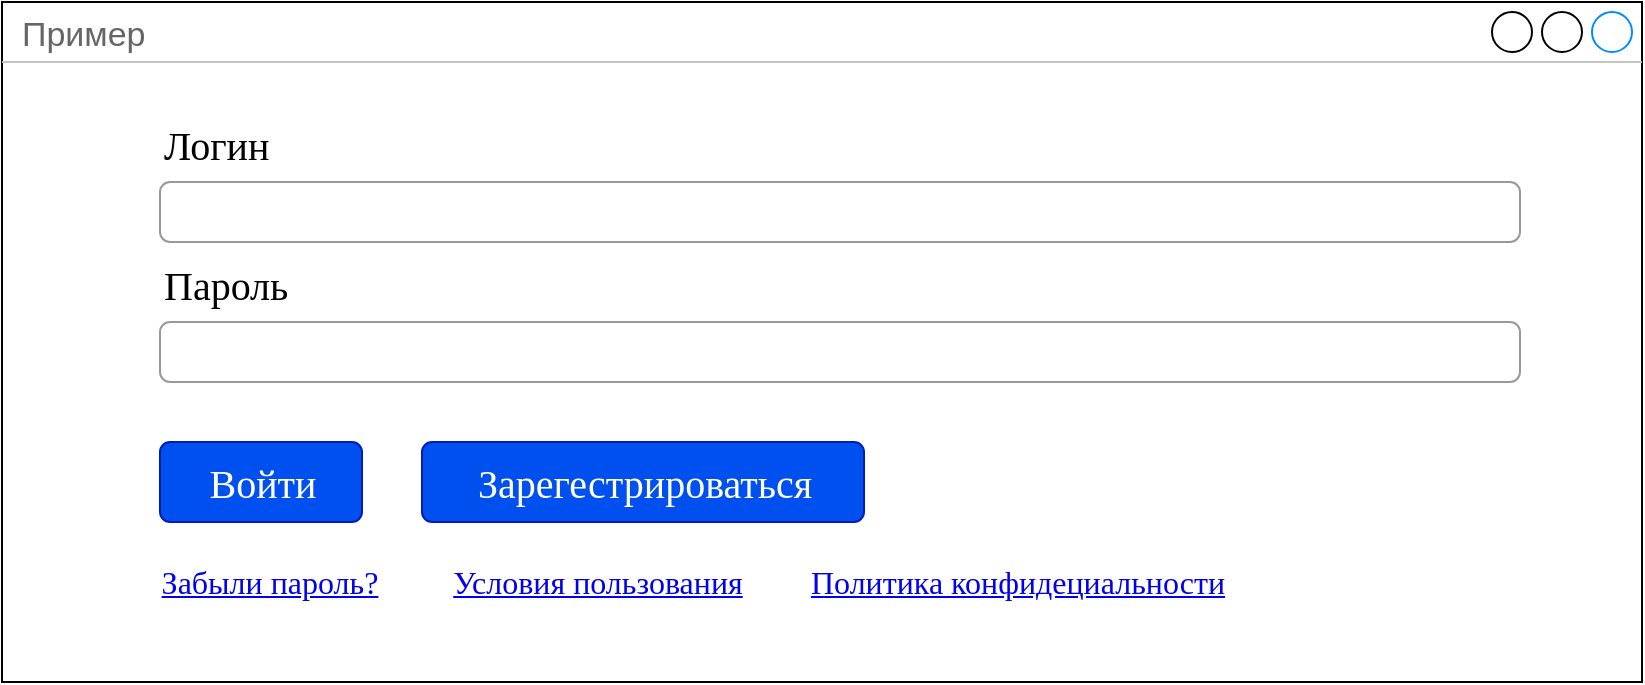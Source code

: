 <mxfile version="22.0.3" type="device" pages="5">
  <diagram id="C5RBs43oDa-KdzZeNtuy" name="Login screen">
    <mxGraphModel dx="1668" dy="974" grid="1" gridSize="10" guides="1" tooltips="1" connect="1" arrows="1" fold="1" page="1" pageScale="1" pageWidth="827" pageHeight="1169" math="0" shadow="0">
      <root>
        <mxCell id="WIyWlLk6GJQsqaUBKTNV-0" />
        <mxCell id="WIyWlLk6GJQsqaUBKTNV-1" parent="WIyWlLk6GJQsqaUBKTNV-0" />
        <mxCell id="_Xf8jzLifvAwVVOiHjZx-0" value="Пример" style="strokeWidth=1;shadow=0;dashed=0;align=center;html=1;shape=mxgraph.mockup.containers.window;align=left;verticalAlign=top;spacingLeft=8;strokeColor2=#008cff;strokeColor3=#c4c4c4;fontColor=#666666;mainText=;fontSize=17;labelBackgroundColor=none;whiteSpace=wrap;" vertex="1" parent="WIyWlLk6GJQsqaUBKTNV-1">
          <mxGeometry width="820" height="340" as="geometry" />
        </mxCell>
        <mxCell id="o5v_RuGt0bPiSBh93b0e-0" value="Логин" style="fillColor=none;strokeColor=none;align=left;fontSize=20;fontFamily=Times New Roman;" parent="WIyWlLk6GJQsqaUBKTNV-1" vertex="1">
          <mxGeometry width="260" height="40" relative="1" as="geometry">
            <mxPoint x="79" y="50" as="offset" />
          </mxGeometry>
        </mxCell>
        <mxCell id="o5v_RuGt0bPiSBh93b0e-1" value="" style="html=1;shadow=0;dashed=0;shape=mxgraph.bootstrap.rrect;rSize=5;fillColor=none;strokeColor=#999999;align=left;spacing=15;fontSize=14;fontColor=#6C767D;fontFamily=Times New Roman;" parent="WIyWlLk6GJQsqaUBKTNV-1" vertex="1">
          <mxGeometry width="680" height="30" relative="1" as="geometry">
            <mxPoint x="79" y="90" as="offset" />
          </mxGeometry>
        </mxCell>
        <mxCell id="o5v_RuGt0bPiSBh93b0e-3" value="Пароль" style="fillColor=none;strokeColor=none;align=left;fontSize=20;fontFamily=Times New Roman;" parent="WIyWlLk6GJQsqaUBKTNV-1" vertex="1">
          <mxGeometry width="260" height="40" relative="1" as="geometry">
            <mxPoint x="79" y="120" as="offset" />
          </mxGeometry>
        </mxCell>
        <mxCell id="o5v_RuGt0bPiSBh93b0e-4" value="" style="html=1;shadow=0;dashed=0;shape=mxgraph.bootstrap.rrect;rSize=5;fillColor=none;strokeColor=#999999;align=left;spacing=15;fontSize=14;fontColor=#6C767D;fontFamily=Times New Roman;" parent="WIyWlLk6GJQsqaUBKTNV-1" vertex="1">
          <mxGeometry width="680" height="30" relative="1" as="geometry">
            <mxPoint x="79" y="160" as="offset" />
          </mxGeometry>
        </mxCell>
        <mxCell id="o5v_RuGt0bPiSBh93b0e-6" value="Войти" style="html=1;shadow=0;dashed=0;shape=mxgraph.bootstrap.rrect;rSize=5;fillColor=#0085FC;strokeColor=none;align=center;fontSize=14;fontColor=#FFFFFF;fontFamily=Times New Roman;" parent="WIyWlLk6GJQsqaUBKTNV-1" vertex="1">
          <mxGeometry width="70" height="40" relative="1" as="geometry">
            <mxPoint x="79" y="220" as="offset" />
          </mxGeometry>
        </mxCell>
        <mxCell id="o5v_RuGt0bPiSBh93b0e-7" value="&lt;font style=&quot;font-size: 20px;&quot;&gt;Войти&lt;/font&gt;" style="html=1;shadow=0;dashed=0;shape=mxgraph.bootstrap.rrect;rSize=5;fillColor=#0050ef;strokeColor=#001DBC;align=center;fontSize=14;fontColor=#ffffff;fontFamily=Times New Roman;" parent="WIyWlLk6GJQsqaUBKTNV-1" vertex="1">
          <mxGeometry x="79" y="220" width="101" height="40" as="geometry" />
        </mxCell>
        <mxCell id="o5v_RuGt0bPiSBh93b0e-8" value="Зарегестрироваться" style="html=1;shadow=0;dashed=0;shape=mxgraph.bootstrap.rrect;rSize=5;fillColor=#0050ef;strokeColor=#001DBC;align=center;fontSize=20;fontColor=#ffffff;fontFamily=Times New Roman;" parent="WIyWlLk6GJQsqaUBKTNV-1" vertex="1">
          <mxGeometry x="210" y="220" width="221" height="40" as="geometry" />
        </mxCell>
        <UserObject label="Забыли пароль?" link="https://www.draw.io" id="o5v_RuGt0bPiSBh93b0e-10">
          <mxCell style="text;html=1;strokeColor=none;fillColor=none;whiteSpace=wrap;align=center;verticalAlign=middle;fontColor=#0000EE;fontStyle=4;fontFamily=Times New Roman;fontSize=16;" parent="WIyWlLk6GJQsqaUBKTNV-1" vertex="1">
            <mxGeometry x="69" y="270" width="130" height="40" as="geometry" />
          </mxCell>
        </UserObject>
        <UserObject label="Условия пользования" link="https://www.draw.io" id="o5v_RuGt0bPiSBh93b0e-11">
          <mxCell style="text;html=1;strokeColor=none;fillColor=none;whiteSpace=wrap;align=center;verticalAlign=middle;fontColor=#0000EE;fontStyle=4;fontFamily=Times New Roman;fontSize=16;" parent="WIyWlLk6GJQsqaUBKTNV-1" vertex="1">
            <mxGeometry x="220" y="270" width="156" height="40" as="geometry" />
          </mxCell>
        </UserObject>
        <UserObject label="Политика конфидециальности" link="https://www.draw.io" id="o5v_RuGt0bPiSBh93b0e-12">
          <mxCell style="text;html=1;strokeColor=none;fillColor=none;whiteSpace=wrap;align=center;verticalAlign=middle;fontColor=#0000EE;fontStyle=4;fontFamily=Times New Roman;fontSize=16;" parent="WIyWlLk6GJQsqaUBKTNV-1" vertex="1">
            <mxGeometry x="400" y="270" width="216" height="40" as="geometry" />
          </mxCell>
        </UserObject>
      </root>
    </mxGraphModel>
  </diagram>
  <diagram id="Lb3aVdWIwpXPXD3H8pVa" name="Main screen">
    <mxGraphModel dx="1418" dy="828" grid="1" gridSize="10" guides="1" tooltips="1" connect="1" arrows="1" fold="1" page="1" pageScale="1" pageWidth="827" pageHeight="1169" math="0" shadow="0">
      <root>
        <mxCell id="0" />
        <mxCell id="1" parent="0" />
        <mxCell id="Kpa2wtbLdazwyNUupC8n-1" value="Пример" style="strokeWidth=1;shadow=0;dashed=0;align=center;html=1;shape=mxgraph.mockup.containers.window;align=left;verticalAlign=top;spacingLeft=8;strokeColor2=#008cff;strokeColor3=#c4c4c4;fontColor=#666666;mainText=;fontSize=17;labelBackgroundColor=none;whiteSpace=wrap;" vertex="1" parent="1">
          <mxGeometry width="820" height="290" as="geometry" />
        </mxCell>
        <mxCell id="m05NOQ2zas2y1Qg4LJAP-6" value="&lt;font style=&quot;font-size: 20px;&quot; face=&quot;Times New Roman&quot;&gt;Проекты&lt;/font&gt;" style="swimlane;fontStyle=0;childLayout=stackLayout;horizontal=1;startSize=30;horizontalStack=0;resizeParent=1;resizeParentMax=0;resizeLast=0;collapsible=1;marginBottom=0;whiteSpace=wrap;html=1;movable=1;resizable=1;rotatable=1;deletable=1;editable=1;locked=0;connectable=1;" parent="1" vertex="1">
          <mxGeometry x="395" y="60" width="350" height="190" as="geometry" />
        </mxCell>
        <mxCell id="m05NOQ2zas2y1Qg4LJAP-7" value="&lt;font style=&quot;font-size: 20px;&quot;&gt;&amp;nbsp; Название&lt;/font&gt;" style="text;strokeColor=none;fillColor=none;align=left;verticalAlign=middle;spacingLeft=4;spacingRight=4;overflow=hidden;points=[[0,0.5],[1,0.5]];portConstraint=eastwest;rotatable=1;whiteSpace=wrap;html=1;fontFamily=Times New Roman;movable=1;resizable=1;deletable=1;editable=1;locked=0;connectable=1;" parent="m05NOQ2zas2y1Qg4LJAP-6" vertex="1">
          <mxGeometry y="30" width="350" height="50" as="geometry" />
        </mxCell>
        <mxCell id="m05NOQ2zas2y1Qg4LJAP-8" value="&lt;font style=&quot;font-size: 20px;&quot;&gt;&amp;nbsp; Название&lt;/font&gt;" style="text;strokeColor=none;fillColor=none;align=left;verticalAlign=middle;spacingLeft=4;spacingRight=4;overflow=hidden;points=[[0,0.5],[1,0.5]];portConstraint=eastwest;rotatable=1;whiteSpace=wrap;html=1;fontFamily=Times New Roman;movable=1;resizable=1;deletable=1;editable=1;locked=0;connectable=1;" parent="m05NOQ2zas2y1Qg4LJAP-6" vertex="1">
          <mxGeometry y="80" width="350" height="50" as="geometry" />
        </mxCell>
        <mxCell id="m05NOQ2zas2y1Qg4LJAP-9" value="&lt;font face=&quot;Times New Roman&quot; style=&quot;font-size: 20px;&quot;&gt;&amp;nbsp; Название&lt;/font&gt;" style="text;strokeColor=none;fillColor=none;align=left;verticalAlign=middle;spacingLeft=4;spacingRight=4;overflow=hidden;points=[[0,0.5],[1,0.5]];portConstraint=eastwest;rotatable=1;whiteSpace=wrap;html=1;movable=1;resizable=1;deletable=1;editable=1;locked=0;connectable=1;" parent="m05NOQ2zas2y1Qg4LJAP-6" vertex="1">
          <mxGeometry y="130" width="350" height="60" as="geometry" />
        </mxCell>
        <mxCell id="m05NOQ2zas2y1Qg4LJAP-1" value="" style="rounded=0;whiteSpace=wrap;html=1;" parent="1" vertex="1">
          <mxGeometry x="70" y="60" width="280" height="190" as="geometry" />
        </mxCell>
        <mxCell id="m05NOQ2zas2y1Qg4LJAP-2" value="&lt;font style=&quot;font-size: 20px;&quot;&gt;Проекты&lt;/font&gt;" style="text;html=1;strokeColor=none;fillColor=none;align=left;verticalAlign=middle;whiteSpace=wrap;rounded=0;fontFamily=Times New Roman;" parent="1" vertex="1">
          <mxGeometry x="80" y="80" width="110" height="30" as="geometry" />
        </mxCell>
        <mxCell id="m05NOQ2zas2y1Qg4LJAP-3" value="&lt;div style=&quot;&quot;&gt;&lt;span style=&quot;font-size: 20px; background-color: initial;&quot;&gt;Задачи&lt;/span&gt;&lt;/div&gt;" style="text;html=1;strokeColor=none;fillColor=none;align=left;verticalAlign=middle;whiteSpace=wrap;rounded=0;fontFamily=Times New Roman;" parent="1" vertex="1">
          <mxGeometry x="80" y="120" width="110" height="30" as="geometry" />
        </mxCell>
        <mxCell id="m05NOQ2zas2y1Qg4LJAP-4" value="&lt;font style=&quot;font-size: 20px;&quot;&gt;Календарь&lt;/font&gt;" style="text;html=1;strokeColor=none;fillColor=none;align=left;verticalAlign=middle;whiteSpace=wrap;rounded=0;fontFamily=Times New Roman;" parent="1" vertex="1">
          <mxGeometry x="80" y="160" width="110" height="30" as="geometry" />
        </mxCell>
        <mxCell id="m05NOQ2zas2y1Qg4LJAP-5" value="&lt;font style=&quot;font-size: 20px;&quot;&gt;Профиль&lt;/font&gt;" style="text;html=1;strokeColor=none;fillColor=none;align=left;verticalAlign=middle;whiteSpace=wrap;rounded=0;fontFamily=Times New Roman;" parent="1" vertex="1">
          <mxGeometry x="80" y="200" width="110" height="30" as="geometry" />
        </mxCell>
        <mxCell id="FUR7wzRC1bH5YTmGmZWL-6" value="&lt;font face=&quot;Times New Roman&quot; style=&quot;font-size: 20px;&quot;&gt;К проекту&lt;/font&gt;" style="rounded=1;fillColor=#0050ef;strokeColor=#001DBC;html=1;whiteSpace=wrap;fontColor=#ffffff;align=center;verticalAlign=middle;fontStyle=0;fontSize=12;sketch=0;movable=1;resizable=1;rotatable=1;deletable=1;editable=1;locked=0;connectable=1;" parent="1" vertex="1">
          <mxGeometry x="605" y="102" width="126" height="33" as="geometry" />
        </mxCell>
        <mxCell id="FUR7wzRC1bH5YTmGmZWL-7" value="&lt;font face=&quot;Times New Roman&quot; style=&quot;font-size: 20px;&quot;&gt;К проекту&lt;/font&gt;" style="rounded=1;fillColor=#0057D8;strokeColor=none;html=1;whiteSpace=wrap;fontColor=#ffffff;align=center;verticalAlign=middle;fontStyle=0;fontSize=12;sketch=0;movable=1;resizable=1;rotatable=1;deletable=1;editable=1;locked=0;connectable=1;" parent="1" vertex="1">
          <mxGeometry x="605" y="153" width="126" height="33" as="geometry" />
        </mxCell>
        <mxCell id="FUR7wzRC1bH5YTmGmZWL-8" value="&lt;font face=&quot;Times New Roman&quot; style=&quot;font-size: 20px;&quot;&gt;К проекту&lt;/font&gt;" style="rounded=1;fillColor=#0057D8;strokeColor=none;html=1;whiteSpace=wrap;fontColor=#ffffff;align=center;verticalAlign=middle;fontStyle=0;fontSize=12;sketch=0;movable=1;resizable=1;rotatable=1;deletable=1;editable=1;locked=0;connectable=1;" parent="1" vertex="1">
          <mxGeometry x="605" y="207" width="126" height="33" as="geometry" />
        </mxCell>
        <mxCell id="FUR7wzRC1bH5YTmGmZWL-9" value="&lt;font face=&quot;Times New Roman&quot;&gt;Статус&lt;/font&gt;" style="text;html=1;strokeColor=none;fillColor=none;align=center;verticalAlign=middle;whiteSpace=wrap;rounded=0;movable=1;resizable=1;rotatable=1;deletable=1;editable=1;locked=0;connectable=1;" parent="1" vertex="1">
          <mxGeometry x="505" y="102" width="70" height="30" as="geometry" />
        </mxCell>
        <mxCell id="FUR7wzRC1bH5YTmGmZWL-10" value="&lt;font face=&quot;Times New Roman&quot;&gt;Статус&lt;/font&gt;" style="text;html=1;strokeColor=none;fillColor=none;align=center;verticalAlign=middle;whiteSpace=wrap;rounded=0;movable=1;resizable=1;rotatable=1;deletable=1;editable=1;locked=0;connectable=1;" parent="1" vertex="1">
          <mxGeometry x="505" y="156" width="70" height="30" as="geometry" />
        </mxCell>
        <mxCell id="FUR7wzRC1bH5YTmGmZWL-11" value="&lt;font face=&quot;Times New Roman&quot;&gt;Статус&lt;/font&gt;" style="text;html=1;strokeColor=none;fillColor=none;align=center;verticalAlign=middle;whiteSpace=wrap;rounded=0;movable=1;resizable=1;rotatable=1;deletable=1;editable=1;locked=0;connectable=1;" parent="1" vertex="1">
          <mxGeometry x="505" y="210" width="70" height="30" as="geometry" />
        </mxCell>
      </root>
    </mxGraphModel>
  </diagram>
  <diagram id="WJ_cxe6x_YXA9jYFeaaU" name="Project details">
    <mxGraphModel dx="1418" dy="828" grid="1" gridSize="10" guides="1" tooltips="1" connect="1" arrows="1" fold="1" page="1" pageScale="1" pageWidth="827" pageHeight="1169" math="0" shadow="0">
      <root>
        <mxCell id="0" />
        <mxCell id="1" parent="0" />
        <mxCell id="7Xv8kAJrKxIeEgm71Vfs-1" value="Пример" style="strokeWidth=1;shadow=0;dashed=0;align=center;html=1;shape=mxgraph.mockup.containers.window;align=left;verticalAlign=top;spacingLeft=8;strokeColor2=#008cff;strokeColor3=#c4c4c4;fontColor=#666666;mainText=;fontSize=17;labelBackgroundColor=none;whiteSpace=wrap;" vertex="1" parent="1">
          <mxGeometry width="820" height="380" as="geometry" />
        </mxCell>
        <mxCell id="K7BYzkR6KYvUp_-vjZ2B-1" value="&lt;font face=&quot;Times New Roman&quot; style=&quot;font-size: 24px;&quot;&gt;Название проекта&lt;/font&gt;" style="text;html=1;strokeColor=none;fillColor=none;align=left;verticalAlign=middle;whiteSpace=wrap;rounded=0;fontSize=24;" parent="1" vertex="1">
          <mxGeometry x="80" y="50" width="194" height="30" as="geometry" />
        </mxCell>
        <mxCell id="_a7tyg3w_97XcT5o7c1h-1" value="&lt;div style=&quot;text-align: justify;&quot;&gt;&lt;span style=&quot;font-size: 20px; font-family: &amp;quot;Times New Roman&amp;quot;; background-color: initial;&quot;&gt;Лорем ипсум гфурдпжфрцкэпшщйоп кпрй фкджппр ыяврма флмпкро&amp;nbsp; пацкрфпор ф&lt;/span&gt;&lt;span style=&quot;font-size: 20px; font-family: &amp;quot;Times New Roman&amp;quot;; background-color: initial;&quot;&gt;Лорем ипсум гфурдпжфрцкэпшщйоп кпрй фкджппр ыяврма флфмпкро&amp;nbsp; пацкрфпор ф&lt;/span&gt;&lt;/div&gt;" style="text;html=1;strokeColor=none;fillColor=none;align=center;verticalAlign=middle;whiteSpace=wrap;rounded=0;" parent="1" vertex="1">
          <mxGeometry x="80" y="90" width="680" height="80" as="geometry" />
        </mxCell>
        <mxCell id="_a7tyg3w_97XcT5o7c1h-4" value="" style="verticalLabelPosition=bottom;verticalAlign=top;html=1;shadow=0;dashed=0;strokeWidth=3;shape=mxgraph.android.progressBar;strokeColor=#001DBC;dx1=0.8;dx2=0.6;strokeWidth=2;fillColor=#0050ef;fontColor=#ffffff;" parent="1" vertex="1">
          <mxGeometry x="80" y="152" width="680" height="85" as="geometry" />
        </mxCell>
        <mxCell id="_a7tyg3w_97XcT5o7c1h-9" value="" style="childLayout=tableLayout;recursiveResize=0;shadow=0;fillColor=none;fontSize=16;" parent="1" vertex="1">
          <mxGeometry x="90" y="240" width="670" height="40" as="geometry" />
        </mxCell>
        <mxCell id="_a7tyg3w_97XcT5o7c1h-10" value="" style="shape=tableRow;horizontal=0;startSize=0;swimlaneHead=0;swimlaneBody=0;top=0;left=0;bottom=0;right=0;dropTarget=0;collapsible=0;recursiveResize=0;expand=0;fontStyle=0;fillColor=none;strokeColor=inherit;" parent="_a7tyg3w_97XcT5o7c1h-9" vertex="1">
          <mxGeometry width="670" height="40" as="geometry" />
        </mxCell>
        <mxCell id="_a7tyg3w_97XcT5o7c1h-11" value="&lt;font face=&quot;Times New Roman&quot; style=&quot;font-size: 20px;&quot;&gt;Название задачи&lt;/font&gt;" style="connectable=0;recursiveResize=0;strokeColor=inherit;fillColor=none;align=center;whiteSpace=wrap;html=1;" parent="_a7tyg3w_97XcT5o7c1h-10" vertex="1">
          <mxGeometry width="223" height="40" as="geometry">
            <mxRectangle width="223" height="40" as="alternateBounds" />
          </mxGeometry>
        </mxCell>
        <mxCell id="_a7tyg3w_97XcT5o7c1h-12" value="&lt;font face=&quot;Times New Roman&quot; style=&quot;font-size: 20px;&quot;&gt;Статус&lt;/font&gt;" style="connectable=0;recursiveResize=0;strokeColor=inherit;fillColor=none;align=center;whiteSpace=wrap;html=1;" parent="_a7tyg3w_97XcT5o7c1h-10" vertex="1">
          <mxGeometry x="223" width="224" height="40" as="geometry">
            <mxRectangle width="224" height="40" as="alternateBounds" />
          </mxGeometry>
        </mxCell>
        <mxCell id="_a7tyg3w_97XcT5o7c1h-13" value="&lt;font face=&quot;Times New Roman&quot; style=&quot;font-size: 20px;&quot;&gt;Действия&lt;/font&gt;" style="connectable=0;recursiveResize=0;strokeColor=inherit;fillColor=none;align=center;whiteSpace=wrap;html=1;" parent="_a7tyg3w_97XcT5o7c1h-10" vertex="1">
          <mxGeometry x="447" width="223" height="40" as="geometry">
            <mxRectangle width="223" height="40" as="alternateBounds" />
          </mxGeometry>
        </mxCell>
        <mxCell id="_a7tyg3w_97XcT5o7c1h-22" value="&lt;font style=&quot;font-size: 20px;&quot; face=&quot;Times New Roman&quot;&gt;Добавить задачу&lt;/font&gt;" style="rounded=1;fillColor=#0050ef;strokeColor=#001DBC;html=1;whiteSpace=wrap;fontColor=#ffffff;align=center;verticalAlign=middle;fontStyle=0;fontSize=12;sketch=0;" parent="1" vertex="1">
          <mxGeometry x="90" y="310" width="190" height="40" as="geometry" />
        </mxCell>
      </root>
    </mxGraphModel>
  </diagram>
  <diagram id="dyoqzepSasdzcmo3e-On" name="New project">
    <mxGraphModel dx="1668" dy="974" grid="1" gridSize="10" guides="1" tooltips="1" connect="1" arrows="1" fold="1" page="1" pageScale="1" pageWidth="827" pageHeight="1169" math="0" shadow="0">
      <root>
        <mxCell id="0" />
        <mxCell id="1" parent="0" />
        <mxCell id="LKeLojImyyWrdMeQenY7-2" value="Пример" style="strokeWidth=1;shadow=0;dashed=0;align=center;html=1;shape=mxgraph.mockup.containers.window;align=left;verticalAlign=top;spacingLeft=8;strokeColor2=#008cff;strokeColor3=#c4c4c4;fontColor=#666666;mainText=;fontSize=17;labelBackgroundColor=none;whiteSpace=wrap;" vertex="1" parent="1">
          <mxGeometry width="820" height="620" as="geometry" />
        </mxCell>
        <mxCell id="KGRQKXjGa1Fk5MchU_OR-1" value="&lt;font face=&quot;Times New Roman&quot; style=&quot;font-size: 24px;&quot;&gt;Название проекта&lt;/font&gt;" style="text;html=1;strokeColor=none;fillColor=none;align=left;verticalAlign=middle;whiteSpace=wrap;rounded=0;fontSize=24;" parent="1" vertex="1">
          <mxGeometry x="80" y="50" width="200" height="30" as="geometry" />
        </mxCell>
        <mxCell id="KGRQKXjGa1Fk5MchU_OR-2" value="&lt;div style=&quot;text-align: justify;&quot;&gt;&lt;span style=&quot;font-size: 20px; font-family: &amp;quot;Times New Roman&amp;quot;; background-color: initial;&quot;&gt;Лорем ипсум гфурдпжфрцкэпшщйоп кпрй фкджппр ыяврма фмпкро&amp;nbsp; пацкрфпор ф&lt;/span&gt;&lt;span style=&quot;font-size: 20px; font-family: &amp;quot;Times New Roman&amp;quot;; background-color: initial;&quot;&gt;орем ипсум гфурдпжфрцкэпшщйоп кпрй фкджппр ыяврма флмпкро&amp;nbsp; пацкрфпор ф&lt;/span&gt;&lt;/div&gt;" style="text;html=1;strokeColor=none;fillColor=none;align=center;verticalAlign=middle;whiteSpace=wrap;rounded=0;" parent="1" vertex="1">
          <mxGeometry x="80" y="90" width="680" height="80" as="geometry" />
        </mxCell>
        <mxCell id="KGRQKXjGa1Fk5MchU_OR-10" value="" style="strokeWidth=1;shadow=0;dashed=0;align=center;html=1;shape=mxgraph.mockup.forms.rrect;rSize=5;strokeColor=#999999;fillColor=#ffffff;" parent="1" vertex="1">
          <mxGeometry x="80" y="260" width="280" height="240" as="geometry" />
        </mxCell>
        <mxCell id="KGRQKXjGa1Fk5MchU_OR-11" value="October 2014" style="strokeWidth=1;shadow=0;dashed=0;align=center;html=1;shape=mxgraph.mockup.forms.anchor;fontColor=#999999;" parent="KGRQKXjGa1Fk5MchU_OR-10" vertex="1">
          <mxGeometry x="52.5" y="10.971" width="175" height="27.429" as="geometry" />
        </mxCell>
        <mxCell id="KGRQKXjGa1Fk5MchU_OR-12" value="&lt;" style="strokeWidth=1;shadow=0;dashed=0;align=center;html=1;shape=mxgraph.mockup.forms.rrect;rSize=4;strokeColor=#999999;fontColor=#008cff;fontSize=19;fontStyle=1;" parent="KGRQKXjGa1Fk5MchU_OR-10" vertex="1">
          <mxGeometry x="14" y="10.971" width="43.75" height="27.429" as="geometry" />
        </mxCell>
        <mxCell id="KGRQKXjGa1Fk5MchU_OR-13" value="&gt;" style="strokeWidth=1;shadow=0;dashed=0;align=center;html=1;shape=mxgraph.mockup.forms.rrect;rSize=4;strokeColor=#999999;fontColor=#008cff;fontSize=19;fontStyle=1;" parent="KGRQKXjGa1Fk5MchU_OR-10" vertex="1">
          <mxGeometry x="222.25" y="10.971" width="43.75" height="27.429" as="geometry" />
        </mxCell>
        <mxCell id="KGRQKXjGa1Fk5MchU_OR-14" value="Mo" style="strokeWidth=1;shadow=0;dashed=0;align=center;html=1;shape=mxgraph.mockup.forms.anchor;fontColor=#999999;" parent="KGRQKXjGa1Fk5MchU_OR-10" vertex="1">
          <mxGeometry x="17.5" y="38.4" width="35" height="27.429" as="geometry" />
        </mxCell>
        <mxCell id="KGRQKXjGa1Fk5MchU_OR-15" value="Tu" style="strokeWidth=1;shadow=0;dashed=0;align=center;html=1;shape=mxgraph.mockup.forms.anchor;fontColor=#999999;" parent="KGRQKXjGa1Fk5MchU_OR-10" vertex="1">
          <mxGeometry x="52.5" y="38.4" width="35" height="27.429" as="geometry" />
        </mxCell>
        <mxCell id="KGRQKXjGa1Fk5MchU_OR-16" value="We" style="strokeWidth=1;shadow=0;dashed=0;align=center;html=1;shape=mxgraph.mockup.forms.anchor;fontColor=#999999;" parent="KGRQKXjGa1Fk5MchU_OR-10" vertex="1">
          <mxGeometry x="87.5" y="38.4" width="35" height="27.429" as="geometry" />
        </mxCell>
        <mxCell id="KGRQKXjGa1Fk5MchU_OR-17" value="Th" style="strokeWidth=1;shadow=0;dashed=0;align=center;html=1;shape=mxgraph.mockup.forms.anchor;fontColor=#999999;" parent="KGRQKXjGa1Fk5MchU_OR-10" vertex="1">
          <mxGeometry x="122.5" y="38.4" width="35" height="27.429" as="geometry" />
        </mxCell>
        <mxCell id="KGRQKXjGa1Fk5MchU_OR-18" value="Fr" style="strokeWidth=1;shadow=0;dashed=0;align=center;html=1;shape=mxgraph.mockup.forms.anchor;fontColor=#999999;" parent="KGRQKXjGa1Fk5MchU_OR-10" vertex="1">
          <mxGeometry x="157.5" y="38.4" width="35" height="27.429" as="geometry" />
        </mxCell>
        <mxCell id="KGRQKXjGa1Fk5MchU_OR-19" value="Sa" style="strokeWidth=1;shadow=0;dashed=0;align=center;html=1;shape=mxgraph.mockup.forms.anchor;fontColor=#999999;" parent="KGRQKXjGa1Fk5MchU_OR-10" vertex="1">
          <mxGeometry x="192.5" y="38.4" width="35" height="27.429" as="geometry" />
        </mxCell>
        <mxCell id="KGRQKXjGa1Fk5MchU_OR-20" value="Su" style="strokeWidth=1;shadow=0;dashed=0;align=center;html=1;shape=mxgraph.mockup.forms.anchor;fontColor=#999999;" parent="KGRQKXjGa1Fk5MchU_OR-10" vertex="1">
          <mxGeometry x="227.5" y="38.4" width="35" height="27.429" as="geometry" />
        </mxCell>
        <mxCell id="KGRQKXjGa1Fk5MchU_OR-21" value="1" style="strokeWidth=1;shadow=0;dashed=0;align=center;html=1;shape=mxgraph.mockup.forms.rrect;rSize=0;strokeColor=#999999;fontColor=#999999;" parent="KGRQKXjGa1Fk5MchU_OR-10" vertex="1">
          <mxGeometry x="17.5" y="65.829" width="35" height="27.429" as="geometry" />
        </mxCell>
        <mxCell id="KGRQKXjGa1Fk5MchU_OR-22" value="2" style="strokeWidth=1;shadow=0;dashed=0;align=center;html=1;shape=mxgraph.mockup.forms.rrect;rSize=0;strokeColor=#999999;fontColor=#999999;" parent="KGRQKXjGa1Fk5MchU_OR-10" vertex="1">
          <mxGeometry x="52.5" y="65.829" width="35" height="27.429" as="geometry" />
        </mxCell>
        <mxCell id="KGRQKXjGa1Fk5MchU_OR-23" value="3" style="strokeWidth=1;shadow=0;dashed=0;align=center;html=1;shape=mxgraph.mockup.forms.rrect;rSize=0;strokeColor=#999999;fontColor=#999999;" parent="KGRQKXjGa1Fk5MchU_OR-10" vertex="1">
          <mxGeometry x="87.5" y="65.829" width="35" height="27.429" as="geometry" />
        </mxCell>
        <mxCell id="KGRQKXjGa1Fk5MchU_OR-24" value="4" style="strokeWidth=1;shadow=0;dashed=0;align=center;html=1;shape=mxgraph.mockup.forms.rrect;rSize=0;strokeColor=#999999;fontColor=#999999;" parent="KGRQKXjGa1Fk5MchU_OR-10" vertex="1">
          <mxGeometry x="122.5" y="65.829" width="35" height="27.429" as="geometry" />
        </mxCell>
        <mxCell id="KGRQKXjGa1Fk5MchU_OR-25" value="5" style="strokeWidth=1;shadow=0;dashed=0;align=center;html=1;shape=mxgraph.mockup.forms.rrect;rSize=0;strokeColor=#999999;fontColor=#999999;" parent="KGRQKXjGa1Fk5MchU_OR-10" vertex="1">
          <mxGeometry x="157.5" y="65.829" width="35" height="27.429" as="geometry" />
        </mxCell>
        <mxCell id="KGRQKXjGa1Fk5MchU_OR-26" value="6" style="strokeWidth=1;shadow=0;dashed=0;align=center;html=1;shape=mxgraph.mockup.forms.rrect;rSize=0;strokeColor=#999999;fontColor=#999999;" parent="KGRQKXjGa1Fk5MchU_OR-10" vertex="1">
          <mxGeometry x="192.5" y="65.829" width="35" height="27.429" as="geometry" />
        </mxCell>
        <mxCell id="KGRQKXjGa1Fk5MchU_OR-27" value="7" style="strokeWidth=1;shadow=0;dashed=0;align=center;html=1;shape=mxgraph.mockup.forms.rrect;rSize=0;strokeColor=#999999;fontColor=#999999;" parent="KGRQKXjGa1Fk5MchU_OR-10" vertex="1">
          <mxGeometry x="227.5" y="65.829" width="35" height="27.429" as="geometry" />
        </mxCell>
        <mxCell id="KGRQKXjGa1Fk5MchU_OR-28" value="8" style="strokeWidth=1;shadow=0;dashed=0;align=center;html=1;shape=mxgraph.mockup.forms.rrect;rSize=0;strokeColor=#999999;fontColor=#999999;" parent="KGRQKXjGa1Fk5MchU_OR-10" vertex="1">
          <mxGeometry x="17.5" y="93.257" width="35" height="27.429" as="geometry" />
        </mxCell>
        <mxCell id="KGRQKXjGa1Fk5MchU_OR-29" value="9" style="strokeWidth=1;shadow=0;dashed=0;align=center;html=1;shape=mxgraph.mockup.forms.rrect;rSize=0;strokeColor=#999999;fontColor=#999999;" parent="KGRQKXjGa1Fk5MchU_OR-10" vertex="1">
          <mxGeometry x="52.5" y="93.257" width="35" height="27.429" as="geometry" />
        </mxCell>
        <mxCell id="KGRQKXjGa1Fk5MchU_OR-30" value="10" style="strokeWidth=1;shadow=0;dashed=0;align=center;html=1;shape=mxgraph.mockup.forms.rrect;rSize=0;strokeColor=#999999;fontColor=#999999;" parent="KGRQKXjGa1Fk5MchU_OR-10" vertex="1">
          <mxGeometry x="87.5" y="93.257" width="35" height="27.429" as="geometry" />
        </mxCell>
        <mxCell id="KGRQKXjGa1Fk5MchU_OR-31" value="11" style="strokeWidth=1;shadow=0;dashed=0;align=center;html=1;shape=mxgraph.mockup.forms.rrect;rSize=0;strokeColor=#999999;fontColor=#999999;" parent="KGRQKXjGa1Fk5MchU_OR-10" vertex="1">
          <mxGeometry x="122.5" y="93.257" width="35" height="27.429" as="geometry" />
        </mxCell>
        <mxCell id="KGRQKXjGa1Fk5MchU_OR-32" value="12" style="strokeWidth=1;shadow=0;dashed=0;align=center;html=1;shape=mxgraph.mockup.forms.rrect;rSize=0;strokeColor=#999999;fontColor=#999999;" parent="KGRQKXjGa1Fk5MchU_OR-10" vertex="1">
          <mxGeometry x="157.5" y="93.257" width="35" height="27.429" as="geometry" />
        </mxCell>
        <mxCell id="KGRQKXjGa1Fk5MchU_OR-33" value="13" style="strokeWidth=1;shadow=0;dashed=0;align=center;html=1;shape=mxgraph.mockup.forms.rrect;rSize=0;strokeColor=#999999;fontColor=#999999;" parent="KGRQKXjGa1Fk5MchU_OR-10" vertex="1">
          <mxGeometry x="192.5" y="93.257" width="35" height="27.429" as="geometry" />
        </mxCell>
        <mxCell id="KGRQKXjGa1Fk5MchU_OR-34" value="14" style="strokeWidth=1;shadow=0;dashed=0;align=center;html=1;shape=mxgraph.mockup.forms.rrect;rSize=0;strokeColor=#999999;fontColor=#999999;" parent="KGRQKXjGa1Fk5MchU_OR-10" vertex="1">
          <mxGeometry x="227.5" y="93.257" width="35" height="27.429" as="geometry" />
        </mxCell>
        <mxCell id="KGRQKXjGa1Fk5MchU_OR-35" value="15" style="strokeWidth=1;shadow=0;dashed=0;align=center;html=1;shape=mxgraph.mockup.forms.rrect;rSize=0;strokeColor=#999999;fontColor=#999999;" parent="KGRQKXjGa1Fk5MchU_OR-10" vertex="1">
          <mxGeometry x="17.5" y="120.686" width="35" height="27.429" as="geometry" />
        </mxCell>
        <mxCell id="KGRQKXjGa1Fk5MchU_OR-36" value="16" style="strokeWidth=1;shadow=0;dashed=0;align=center;html=1;shape=mxgraph.mockup.forms.rrect;rSize=0;strokeColor=#999999;fontColor=#999999;" parent="KGRQKXjGa1Fk5MchU_OR-10" vertex="1">
          <mxGeometry x="52.5" y="120.686" width="35" height="27.429" as="geometry" />
        </mxCell>
        <mxCell id="KGRQKXjGa1Fk5MchU_OR-37" value="17" style="strokeWidth=1;shadow=0;dashed=0;align=center;html=1;shape=mxgraph.mockup.forms.rrect;rSize=0;strokeColor=#999999;fontColor=#999999;" parent="KGRQKXjGa1Fk5MchU_OR-10" vertex="1">
          <mxGeometry x="87.5" y="120.686" width="35" height="27.429" as="geometry" />
        </mxCell>
        <mxCell id="KGRQKXjGa1Fk5MchU_OR-38" value="18" style="strokeWidth=1;shadow=0;dashed=0;align=center;html=1;shape=mxgraph.mockup.forms.rrect;rSize=0;strokeColor=#999999;fontColor=#999999;" parent="KGRQKXjGa1Fk5MchU_OR-10" vertex="1">
          <mxGeometry x="122.5" y="120.686" width="35" height="27.429" as="geometry" />
        </mxCell>
        <mxCell id="KGRQKXjGa1Fk5MchU_OR-39" value="19" style="strokeWidth=1;shadow=0;dashed=0;align=center;html=1;shape=mxgraph.mockup.forms.rrect;rSize=0;strokeColor=#999999;fontColor=#999999;" parent="KGRQKXjGa1Fk5MchU_OR-10" vertex="1">
          <mxGeometry x="157.5" y="120.686" width="35" height="27.429" as="geometry" />
        </mxCell>
        <mxCell id="KGRQKXjGa1Fk5MchU_OR-40" value="20" style="strokeWidth=1;shadow=0;dashed=0;align=center;html=1;shape=mxgraph.mockup.forms.rrect;rSize=0;strokeColor=#999999;fontColor=#999999;" parent="KGRQKXjGa1Fk5MchU_OR-10" vertex="1">
          <mxGeometry x="192.5" y="120.686" width="35" height="27.429" as="geometry" />
        </mxCell>
        <mxCell id="KGRQKXjGa1Fk5MchU_OR-41" value="21" style="strokeWidth=1;shadow=0;dashed=0;align=center;html=1;shape=mxgraph.mockup.forms.rrect;rSize=0;strokeColor=#999999;fontColor=#999999;" parent="KGRQKXjGa1Fk5MchU_OR-10" vertex="1">
          <mxGeometry x="227.5" y="120.686" width="35" height="27.429" as="geometry" />
        </mxCell>
        <mxCell id="KGRQKXjGa1Fk5MchU_OR-42" value="22" style="strokeWidth=1;shadow=0;dashed=0;align=center;html=1;shape=mxgraph.mockup.forms.rrect;rSize=0;strokeColor=#999999;fontColor=#999999;" parent="KGRQKXjGa1Fk5MchU_OR-10" vertex="1">
          <mxGeometry x="17.5" y="148.114" width="35" height="27.429" as="geometry" />
        </mxCell>
        <mxCell id="KGRQKXjGa1Fk5MchU_OR-43" value="23" style="strokeWidth=1;shadow=0;dashed=0;align=center;html=1;shape=mxgraph.mockup.forms.rrect;rSize=0;strokeColor=#999999;fontColor=#999999;" parent="KGRQKXjGa1Fk5MchU_OR-10" vertex="1">
          <mxGeometry x="52.5" y="148.114" width="35" height="27.429" as="geometry" />
        </mxCell>
        <mxCell id="KGRQKXjGa1Fk5MchU_OR-44" value="25" style="strokeWidth=1;shadow=0;dashed=0;align=center;html=1;shape=mxgraph.mockup.forms.rrect;rSize=0;strokeColor=#999999;fontColor=#999999;" parent="KGRQKXjGa1Fk5MchU_OR-10" vertex="1">
          <mxGeometry x="122.5" y="148.114" width="35" height="27.429" as="geometry" />
        </mxCell>
        <mxCell id="KGRQKXjGa1Fk5MchU_OR-45" value="26" style="strokeWidth=1;shadow=0;dashed=0;align=center;html=1;shape=mxgraph.mockup.forms.rrect;rSize=0;strokeColor=#999999;fontColor=#999999;" parent="KGRQKXjGa1Fk5MchU_OR-10" vertex="1">
          <mxGeometry x="157.5" y="148.114" width="35" height="27.429" as="geometry" />
        </mxCell>
        <mxCell id="KGRQKXjGa1Fk5MchU_OR-46" value="27" style="strokeWidth=1;shadow=0;dashed=0;align=center;html=1;shape=mxgraph.mockup.forms.rrect;rSize=0;strokeColor=#999999;fontColor=#999999;" parent="KGRQKXjGa1Fk5MchU_OR-10" vertex="1">
          <mxGeometry x="192.5" y="148.114" width="35" height="27.429" as="geometry" />
        </mxCell>
        <mxCell id="KGRQKXjGa1Fk5MchU_OR-47" value="28" style="strokeWidth=1;shadow=0;dashed=0;align=center;html=1;shape=mxgraph.mockup.forms.rrect;rSize=0;strokeColor=#999999;fontColor=#999999;" parent="KGRQKXjGa1Fk5MchU_OR-10" vertex="1">
          <mxGeometry x="227.5" y="148.114" width="35" height="27.429" as="geometry" />
        </mxCell>
        <mxCell id="KGRQKXjGa1Fk5MchU_OR-48" value="29" style="strokeWidth=1;shadow=0;dashed=0;align=center;html=1;shape=mxgraph.mockup.forms.rrect;rSize=0;strokeColor=#999999;fontColor=#999999;" parent="KGRQKXjGa1Fk5MchU_OR-10" vertex="1">
          <mxGeometry x="17.5" y="175.543" width="35" height="27.429" as="geometry" />
        </mxCell>
        <mxCell id="KGRQKXjGa1Fk5MchU_OR-49" value="30" style="strokeWidth=1;shadow=0;dashed=0;align=center;html=1;shape=mxgraph.mockup.forms.rrect;rSize=0;strokeColor=#999999;fontColor=#999999;" parent="KGRQKXjGa1Fk5MchU_OR-10" vertex="1">
          <mxGeometry x="52.5" y="175.543" width="35" height="27.429" as="geometry" />
        </mxCell>
        <mxCell id="KGRQKXjGa1Fk5MchU_OR-50" value="31" style="strokeWidth=1;shadow=0;dashed=0;align=center;html=1;shape=mxgraph.mockup.forms.rrect;rSize=0;strokeColor=#999999;fontColor=#999999;" parent="KGRQKXjGa1Fk5MchU_OR-10" vertex="1">
          <mxGeometry x="87.5" y="175.543" width="35" height="27.429" as="geometry" />
        </mxCell>
        <mxCell id="KGRQKXjGa1Fk5MchU_OR-51" value="1" style="strokeWidth=1;shadow=0;dashed=0;align=center;html=1;shape=mxgraph.mockup.forms.rrect;rSize=0;strokeColor=#999999;fontColor=#999999;fillColor=#ddeeff;" parent="KGRQKXjGa1Fk5MchU_OR-10" vertex="1">
          <mxGeometry x="122.5" y="175.543" width="35" height="27.429" as="geometry" />
        </mxCell>
        <mxCell id="KGRQKXjGa1Fk5MchU_OR-52" value="2" style="strokeWidth=1;shadow=0;dashed=0;align=center;html=1;shape=mxgraph.mockup.forms.rrect;rSize=0;strokeColor=#999999;fontColor=#999999;fillColor=#ddeeff;" parent="KGRQKXjGa1Fk5MchU_OR-10" vertex="1">
          <mxGeometry x="157.5" y="175.543" width="35" height="27.429" as="geometry" />
        </mxCell>
        <mxCell id="KGRQKXjGa1Fk5MchU_OR-53" value="3" style="strokeWidth=1;shadow=0;dashed=0;align=center;html=1;shape=mxgraph.mockup.forms.rrect;rSize=0;strokeColor=#999999;fontColor=#999999;fillColor=#ddeeff;" parent="KGRQKXjGa1Fk5MchU_OR-10" vertex="1">
          <mxGeometry x="192.5" y="175.543" width="35" height="27.429" as="geometry" />
        </mxCell>
        <mxCell id="KGRQKXjGa1Fk5MchU_OR-54" value="4" style="strokeWidth=1;shadow=0;dashed=0;align=center;html=1;shape=mxgraph.mockup.forms.rrect;rSize=0;strokeColor=#999999;fontColor=#999999;fillColor=#ddeeff;" parent="KGRQKXjGa1Fk5MchU_OR-10" vertex="1">
          <mxGeometry x="227.5" y="175.543" width="35" height="27.429" as="geometry" />
        </mxCell>
        <mxCell id="KGRQKXjGa1Fk5MchU_OR-55" value="5" style="strokeWidth=1;shadow=0;dashed=0;align=center;html=1;shape=mxgraph.mockup.forms.rrect;rSize=0;strokeColor=#999999;fontColor=#999999;fillColor=#ddeeff;" parent="KGRQKXjGa1Fk5MchU_OR-10" vertex="1">
          <mxGeometry x="17.5" y="202.971" width="35" height="27.429" as="geometry" />
        </mxCell>
        <mxCell id="KGRQKXjGa1Fk5MchU_OR-56" value="6" style="strokeWidth=1;shadow=0;dashed=0;align=center;html=1;shape=mxgraph.mockup.forms.rrect;rSize=0;strokeColor=#999999;fontColor=#999999;fillColor=#ddeeff;" parent="KGRQKXjGa1Fk5MchU_OR-10" vertex="1">
          <mxGeometry x="52.5" y="202.971" width="35" height="27.429" as="geometry" />
        </mxCell>
        <mxCell id="KGRQKXjGa1Fk5MchU_OR-57" value="7" style="strokeWidth=1;shadow=0;dashed=0;align=center;html=1;shape=mxgraph.mockup.forms.rrect;rSize=0;strokeColor=#999999;fontColor=#999999;fillColor=#ddeeff;" parent="KGRQKXjGa1Fk5MchU_OR-10" vertex="1">
          <mxGeometry x="87.5" y="202.971" width="35" height="27.429" as="geometry" />
        </mxCell>
        <mxCell id="KGRQKXjGa1Fk5MchU_OR-58" value="8" style="strokeWidth=1;shadow=0;dashed=0;align=center;html=1;shape=mxgraph.mockup.forms.rrect;rSize=0;strokeColor=#999999;fontColor=#999999;fillColor=#ddeeff;" parent="KGRQKXjGa1Fk5MchU_OR-10" vertex="1">
          <mxGeometry x="122.5" y="202.971" width="35" height="27.429" as="geometry" />
        </mxCell>
        <mxCell id="KGRQKXjGa1Fk5MchU_OR-59" value="9" style="strokeWidth=1;shadow=0;dashed=0;align=center;html=1;shape=mxgraph.mockup.forms.rrect;rSize=0;strokeColor=#999999;fontColor=#999999;fillColor=#ddeeff;" parent="KGRQKXjGa1Fk5MchU_OR-10" vertex="1">
          <mxGeometry x="157.5" y="202.971" width="35" height="27.429" as="geometry" />
        </mxCell>
        <mxCell id="KGRQKXjGa1Fk5MchU_OR-60" value="10" style="strokeWidth=1;shadow=0;dashed=0;align=center;html=1;shape=mxgraph.mockup.forms.rrect;rSize=0;strokeColor=#999999;fontColor=#999999;fillColor=#ddeeff;" parent="KGRQKXjGa1Fk5MchU_OR-10" vertex="1">
          <mxGeometry x="192.5" y="202.971" width="35" height="27.429" as="geometry" />
        </mxCell>
        <mxCell id="KGRQKXjGa1Fk5MchU_OR-61" value="11" style="strokeWidth=1;shadow=0;dashed=0;align=center;html=1;shape=mxgraph.mockup.forms.rrect;rSize=0;strokeColor=#999999;fontColor=#999999;fillColor=#ddeeff;" parent="KGRQKXjGa1Fk5MchU_OR-10" vertex="1">
          <mxGeometry x="227.5" y="202.971" width="35" height="27.429" as="geometry" />
        </mxCell>
        <mxCell id="KGRQKXjGa1Fk5MchU_OR-62" value="24" style="strokeWidth=1;shadow=0;dashed=0;align=center;html=1;shape=mxgraph.mockup.forms.rrect;rSize=0;strokeColor=#ff0000;fontColor=#ffffff;strokeWidth=2;fillColor=#008cff;" parent="KGRQKXjGa1Fk5MchU_OR-10" vertex="1">
          <mxGeometry x="87.5" y="148.114" width="35" height="27.429" as="geometry" />
        </mxCell>
        <mxCell id="KGRQKXjGa1Fk5MchU_OR-63" value="&lt;div style=&quot;&quot;&gt;&lt;font face=&quot;Times New Roman&quot;&gt;&lt;span style=&quot;font-size: 20px;&quot;&gt;Введите дату начала&amp;nbsp;&amp;nbsp;&lt;/span&gt;&lt;/font&gt;&lt;/div&gt;&lt;div style=&quot;&quot;&gt;&lt;font face=&quot;Times New Roman&quot;&gt;&lt;span style=&quot;font-size: 20px;&quot;&gt;и окончания проекта:&lt;/span&gt;&lt;/font&gt;&lt;/div&gt;" style="text;html=1;strokeColor=none;fillColor=none;align=left;verticalAlign=middle;whiteSpace=wrap;rounded=0;" parent="1" vertex="1">
          <mxGeometry x="77" y="184" width="286" height="60" as="geometry" />
        </mxCell>
        <mxCell id="KGRQKXjGa1Fk5MchU_OR-64" value="&lt;div style=&quot;&quot;&gt;&lt;font face=&quot;Times New Roman&quot;&gt;&lt;span style=&quot;font-size: 20px;&quot;&gt;Выберите участников проекта:&lt;/span&gt;&lt;/font&gt;&lt;/div&gt;" style="text;html=1;strokeColor=none;fillColor=none;align=left;verticalAlign=middle;whiteSpace=wrap;rounded=0;" parent="1" vertex="1">
          <mxGeometry x="420" y="195" width="340" height="40" as="geometry" />
        </mxCell>
        <mxCell id="-yLmPmdMOl6yn_VZ_kWU-1" value="&lt;font face=&quot;Times New Roman&quot;&gt;&lt;span style=&quot;font-size: 20px;&quot;&gt;Сохранить прект&lt;/span&gt;&lt;/font&gt;" style="rounded=1;fillColor=#0050ef;strokeColor=#001DBC;html=1;whiteSpace=wrap;fontColor=#ffffff;align=center;verticalAlign=middle;fontStyle=0;fontSize=12;sketch=0;" parent="1" vertex="1">
          <mxGeometry x="77" y="544" width="190" height="40" as="geometry" />
        </mxCell>
        <mxCell id="-yLmPmdMOl6yn_VZ_kWU-10" value="" style="html=1;shadow=0;dashed=0;shape=mxgraph.bootstrap.rrect;rSize=5;strokeColor=#DFDFDF;html=1;whiteSpace=wrap;fillColor=#FFFFFF;fontColor=#000000;fontFamily=Times New Roman;" parent="1" vertex="1">
          <mxGeometry x="420" y="258" width="340" height="242" as="geometry" />
        </mxCell>
        <mxCell id="-yLmPmdMOl6yn_VZ_kWU-11" value="&lt;font style=&quot;font-size: 20px;&quot; face=&quot;Times New Roman&quot;&gt;Список участников:&lt;/font&gt;" style="strokeColor=inherit;fillColor=inherit;gradientColor=inherit;fontColor=inherit;html=1;shadow=0;dashed=0;shape=mxgraph.bootstrap.topButton;rSize=5;perimeter=none;whiteSpace=wrap;resizeWidth=1;align=left;spacing=10;" parent="-yLmPmdMOl6yn_VZ_kWU-10" vertex="1">
          <mxGeometry width="340" height="30" relative="1" as="geometry" />
        </mxCell>
        <mxCell id="-yLmPmdMOl6yn_VZ_kWU-12" value="Dapibus ac facilisis in" style="strokeColor=inherit;fillColor=inherit;gradientColor=inherit;fontColor=inherit;html=1;shadow=0;dashed=0;perimeter=none;whiteSpace=wrap;resizeWidth=1;align=left;spacing=10;fontFamily=Times New Roman;fontSize=16;" parent="-yLmPmdMOl6yn_VZ_kWU-10" vertex="1">
          <mxGeometry width="340" height="30" relative="1" as="geometry">
            <mxPoint y="30" as="offset" />
          </mxGeometry>
        </mxCell>
        <mxCell id="-yLmPmdMOl6yn_VZ_kWU-13" value="Morbi leo risus" style="strokeColor=inherit;fillColor=inherit;gradientColor=inherit;fontColor=inherit;html=1;shadow=0;dashed=0;perimeter=none;whiteSpace=wrap;resizeWidth=1;align=left;spacing=10;fontFamily=Times New Roman;fontSize=16;" parent="-yLmPmdMOl6yn_VZ_kWU-10" vertex="1">
          <mxGeometry width="340" height="30" relative="1" as="geometry">
            <mxPoint y="60" as="offset" />
          </mxGeometry>
        </mxCell>
        <mxCell id="-yLmPmdMOl6yn_VZ_kWU-14" value="Porta ac consectetur ac" style="strokeColor=inherit;fillColor=inherit;gradientColor=inherit;fontColor=inherit;html=1;shadow=0;dashed=0;perimeter=none;whiteSpace=wrap;resizeWidth=1;align=left;spacing=10;fontFamily=Times New Roman;fontSize=16;" parent="-yLmPmdMOl6yn_VZ_kWU-10" vertex="1">
          <mxGeometry width="340" height="30" relative="1" as="geometry">
            <mxPoint y="90" as="offset" />
          </mxGeometry>
        </mxCell>
        <mxCell id="-yLmPmdMOl6yn_VZ_kWU-15" value="Vestibulum at eros" style="strokeColor=inherit;fillColor=inherit;gradientColor=inherit;fontColor=inherit;html=1;shadow=0;dashed=0;shape=mxgraph.bootstrap.bottomButton;rSize=5;perimeter=none;whiteSpace=wrap;resizeWidth=1;resizeHeight=0;align=left;spacing=10;fontFamily=Times New Roman;fontSize=16;" parent="-yLmPmdMOl6yn_VZ_kWU-10" vertex="1">
          <mxGeometry y="1" width="340" height="30" relative="1" as="geometry">
            <mxPoint y="-30" as="offset" />
          </mxGeometry>
        </mxCell>
        <mxCell id="27D875T_VpyHGmd-T_8a-2" value="Dapibus ac facilisis in" style="strokeColor=inherit;fillColor=inherit;gradientColor=inherit;fontColor=inherit;html=1;shadow=0;dashed=0;perimeter=none;whiteSpace=wrap;resizeWidth=1;align=left;spacing=10;fontFamily=Times New Roman;rounded=0;fontSize=16;" parent="-yLmPmdMOl6yn_VZ_kWU-10" vertex="1">
          <mxGeometry y="152" width="340" height="30" as="geometry" />
        </mxCell>
        <mxCell id="27D875T_VpyHGmd-T_8a-3" value="Morbi leo risus" style="strokeColor=inherit;fillColor=inherit;gradientColor=inherit;fontColor=inherit;html=1;shadow=0;dashed=0;perimeter=none;whiteSpace=wrap;resizeWidth=1;align=left;spacing=10;fontFamily=Times New Roman;fontSize=16;" parent="-yLmPmdMOl6yn_VZ_kWU-10" vertex="1">
          <mxGeometry y="182" width="340" height="30" as="geometry" />
        </mxCell>
        <mxCell id="bJC9f7GdhQS5VLz31HYy-1" value="Morbi leo risus" style="strokeColor=inherit;fillColor=inherit;gradientColor=inherit;fontColor=inherit;html=1;shadow=0;dashed=0;perimeter=none;whiteSpace=wrap;resizeWidth=1;align=left;spacing=10;fontFamily=Times New Roman;fontSize=16;" vertex="1" parent="-yLmPmdMOl6yn_VZ_kWU-10">
          <mxGeometry y="120" width="340" height="32" as="geometry" />
        </mxCell>
      </root>
    </mxGraphModel>
  </diagram>
  <diagram id="4z-JoLzEJmO3jOgCRMr_" name="User profile">
    <mxGraphModel dx="1418" dy="828" grid="1" gridSize="10" guides="1" tooltips="1" connect="1" arrows="1" fold="1" page="1" pageScale="1" pageWidth="827" pageHeight="1169" math="0" shadow="0">
      <root>
        <mxCell id="0" />
        <mxCell id="1" parent="0" />
        <mxCell id="MsFLfqIUSmzLXYbPUJu8-1" value="Пример" style="strokeWidth=1;shadow=0;dashed=0;align=center;html=1;shape=mxgraph.mockup.containers.window;align=left;verticalAlign=top;spacingLeft=8;strokeColor2=#008cff;strokeColor3=#c4c4c4;fontColor=#666666;mainText=;fontSize=17;labelBackgroundColor=none;whiteSpace=wrap;" vertex="1" parent="1">
          <mxGeometry width="820" height="600" as="geometry" />
        </mxCell>
        <mxCell id="1ZS0OiillxUmX5XdUdQ--1" value="&lt;font face=&quot;Times New Roman&quot;&gt;Имя пользователя&lt;/font&gt;" style="text;html=1;strokeColor=none;fillColor=none;align=left;verticalAlign=middle;whiteSpace=wrap;rounded=0;fontSize=24;" parent="1" vertex="1">
          <mxGeometry x="80" y="50" width="194" height="30" as="geometry" />
        </mxCell>
        <mxCell id="1ZS0OiillxUmX5XdUdQ--11" value="&lt;div style=&quot;&quot;&gt;&lt;font face=&quot;Times New Roman&quot;&gt;&lt;span style=&quot;font-size: 20px;&quot;&gt;Электронная почта&lt;/span&gt;&lt;/font&gt;&lt;/div&gt;" style="text;html=1;strokeColor=none;fillColor=none;align=left;verticalAlign=middle;whiteSpace=wrap;rounded=0;" parent="1" vertex="1">
          <mxGeometry x="80" y="89" width="680" height="40" as="geometry" />
        </mxCell>
        <mxCell id="rUfTX4VvsYq6Epmpw45s-5" value="Текущий пароль" style="fillColor=none;strokeColor=none;align=left;fontSize=20;fontFamily=Times New Roman;" parent="1" vertex="1">
          <mxGeometry x="80" y="130" width="260" height="40" as="geometry" />
        </mxCell>
        <mxCell id="rUfTX4VvsYq6Epmpw45s-6" value="" style="html=1;shadow=0;dashed=0;shape=mxgraph.bootstrap.rrect;rSize=5;fillColor=none;strokeColor=#999999;align=left;spacing=15;fontSize=14;fontColor=#6C767D;fontFamily=Times New Roman;" parent="1" vertex="1">
          <mxGeometry x="80" y="170" width="680" height="30" as="geometry" />
        </mxCell>
        <mxCell id="rUfTX4VvsYq6Epmpw45s-7" value="Новый пароль" style="fillColor=none;strokeColor=none;align=left;fontSize=20;fontFamily=Times New Roman;" parent="1" vertex="1">
          <mxGeometry x="80" y="200" width="260" height="40" as="geometry" />
        </mxCell>
        <mxCell id="rUfTX4VvsYq6Epmpw45s-8" value="" style="html=1;shadow=0;dashed=0;shape=mxgraph.bootstrap.rrect;rSize=5;fillColor=none;strokeColor=#999999;align=left;spacing=15;fontSize=14;fontColor=#6C767D;fontFamily=Times New Roman;" parent="1" vertex="1">
          <mxGeometry x="80" y="240" width="680" height="30" as="geometry" />
        </mxCell>
        <mxCell id="63zT1nHEPylesp3RLL4u-1" value="" style="html=1;shadow=0;dashed=0;shape=mxgraph.bootstrap.rrect;rSize=5;strokeColor=#DFDFDF;html=1;whiteSpace=wrap;fillColor=#FFFFFF;fontColor=#000000;fontFamily=Times New Roman;" parent="1" vertex="1">
          <mxGeometry x="80" y="300" width="680" height="150" as="geometry" />
        </mxCell>
        <mxCell id="63zT1nHEPylesp3RLL4u-2" value="&lt;font style=&quot;font-size: 20px;&quot; face=&quot;Times New Roman&quot;&gt;Выберите язык:&lt;/font&gt;" style="strokeColor=inherit;fillColor=inherit;gradientColor=inherit;fontColor=inherit;html=1;shadow=0;dashed=0;shape=mxgraph.bootstrap.topButton;rSize=5;perimeter=none;whiteSpace=wrap;resizeWidth=1;align=left;spacing=10;" parent="63zT1nHEPylesp3RLL4u-1" vertex="1">
          <mxGeometry width="680" height="30" relative="1" as="geometry" />
        </mxCell>
        <mxCell id="63zT1nHEPylesp3RLL4u-3" value="Dapibus ac facilisis in" style="strokeColor=inherit;fillColor=inherit;gradientColor=inherit;fontColor=inherit;html=1;shadow=0;dashed=0;perimeter=none;whiteSpace=wrap;resizeWidth=1;align=left;spacing=10;fontSize=16;fontFamily=Times New Roman;" parent="63zT1nHEPylesp3RLL4u-1" vertex="1">
          <mxGeometry width="680" height="30" relative="1" as="geometry">
            <mxPoint y="30" as="offset" />
          </mxGeometry>
        </mxCell>
        <mxCell id="63zT1nHEPylesp3RLL4u-4" value="Morbi leo risus" style="strokeColor=inherit;fillColor=inherit;gradientColor=inherit;fontColor=inherit;html=1;shadow=0;dashed=0;perimeter=none;whiteSpace=wrap;resizeWidth=1;align=left;spacing=10;fontFamily=Times New Roman;fontSize=16;" parent="63zT1nHEPylesp3RLL4u-1" vertex="1">
          <mxGeometry width="680" height="30" relative="1" as="geometry">
            <mxPoint y="60" as="offset" />
          </mxGeometry>
        </mxCell>
        <mxCell id="63zT1nHEPylesp3RLL4u-5" value="Porta ac consectetur ac" style="strokeColor=inherit;fillColor=inherit;gradientColor=inherit;fontColor=inherit;html=1;shadow=0;dashed=0;perimeter=none;whiteSpace=wrap;resizeWidth=1;align=left;spacing=10;fontFamily=Times New Roman;fontSize=16;" parent="63zT1nHEPylesp3RLL4u-1" vertex="1">
          <mxGeometry width="680" height="30" relative="1" as="geometry">
            <mxPoint y="90" as="offset" />
          </mxGeometry>
        </mxCell>
        <mxCell id="63zT1nHEPylesp3RLL4u-6" value="Vestibulum at eros" style="strokeColor=inherit;fillColor=inherit;gradientColor=inherit;fontColor=inherit;html=1;shadow=0;dashed=0;shape=mxgraph.bootstrap.bottomButton;rSize=5;perimeter=none;whiteSpace=wrap;resizeWidth=1;resizeHeight=0;align=left;spacing=10;fontFamily=Times New Roman;fontSize=16;" parent="63zT1nHEPylesp3RLL4u-1" vertex="1">
          <mxGeometry y="1" width="680" height="30" relative="1" as="geometry">
            <mxPoint y="-30" as="offset" />
          </mxGeometry>
        </mxCell>
        <mxCell id="63zT1nHEPylesp3RLL4u-10" value="" style="strokeWidth=1;html=1;shadow=0;dashed=0;shape=transparent;strokeColor=#33b5e5" parent="1" vertex="1">
          <mxGeometry x="80" y="480" width="350" height="50" as="geometry" />
        </mxCell>
        <mxCell id="63zT1nHEPylesp3RLL4u-23" value="Уведомления" style="rounded=1;fillColor=#F0F2F5;strokeColor=#D8DCE3;align=left;verticalAlign=middle;fontStyle=0;fontSize=20;labelPosition=right;verticalLabelPosition=middle;spacingLeft=10;html=1;shadow=0;dashed=0;fontFamily=Times New Roman;" parent="1" vertex="1">
          <mxGeometry x="80" y="480" width="20" height="20" as="geometry" />
        </mxCell>
        <mxCell id="tULRcdEDzQGVB3Shv_y_-1" value="&lt;font face=&quot;Times New Roman&quot;&gt;&lt;span style=&quot;font-size: 20px;&quot;&gt;Сохранить изменения&lt;/span&gt;&lt;/font&gt;" style="rounded=1;fillColor=#0050ef;strokeColor=#001DBC;html=1;whiteSpace=wrap;fontColor=#ffffff;align=center;verticalAlign=middle;fontStyle=0;fontSize=12;sketch=0;" parent="1" vertex="1">
          <mxGeometry x="80" y="530" width="220" height="40" as="geometry" />
        </mxCell>
      </root>
    </mxGraphModel>
  </diagram>
</mxfile>
